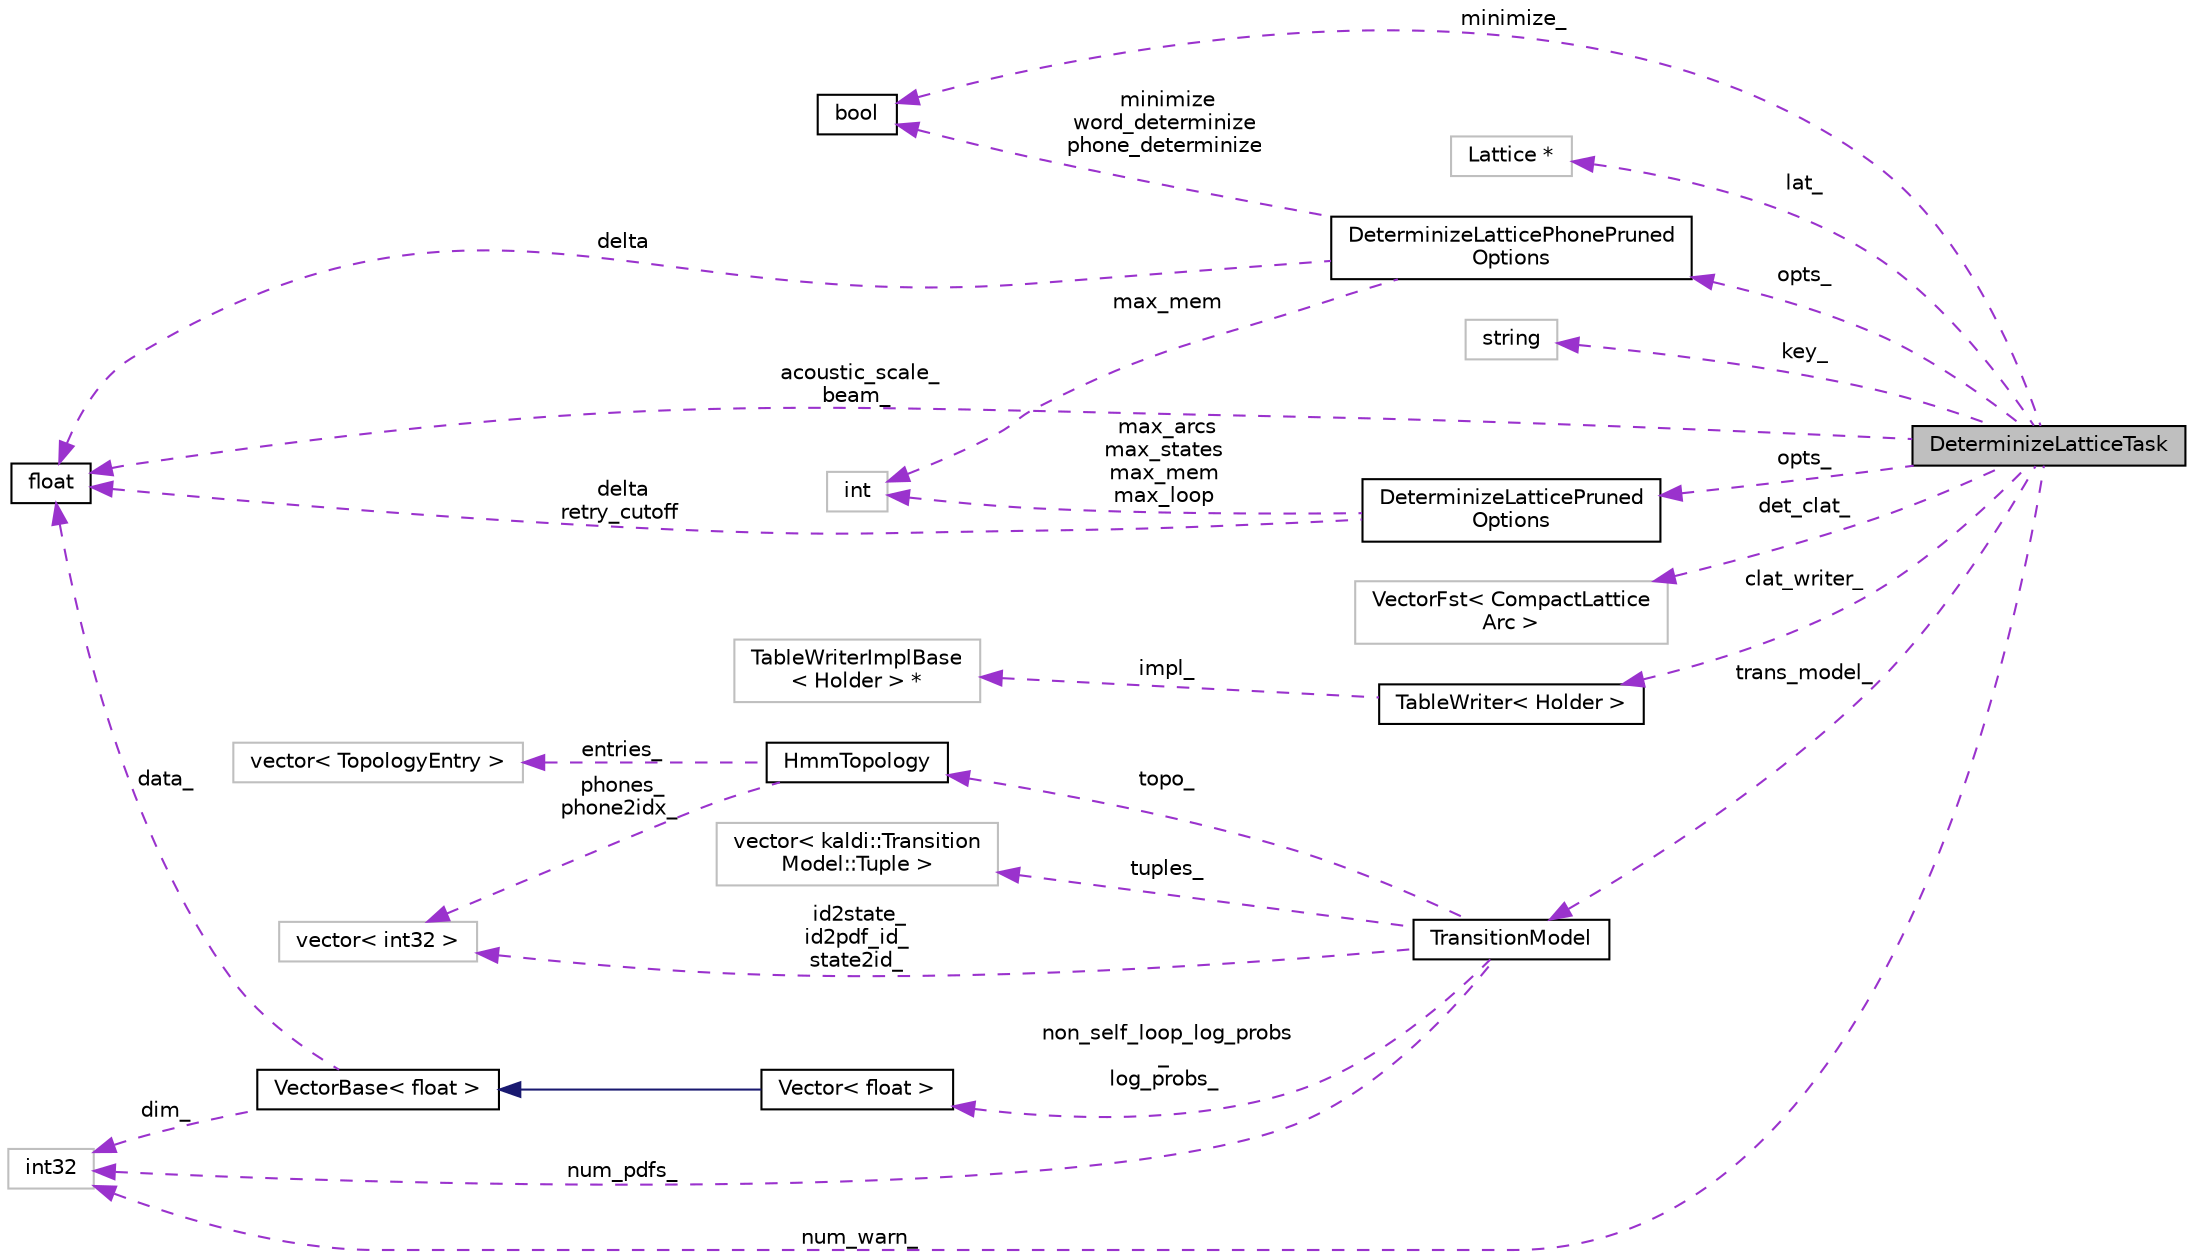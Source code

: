 digraph "DeterminizeLatticeTask"
{
  edge [fontname="Helvetica",fontsize="10",labelfontname="Helvetica",labelfontsize="10"];
  node [fontname="Helvetica",fontsize="10",shape=record];
  rankdir="LR";
  Node1 [label="DeterminizeLatticeTask",height=0.2,width=0.4,color="black", fillcolor="grey75", style="filled", fontcolor="black"];
  Node2 -> Node1 [dir="back",color="darkorchid3",fontsize="10",style="dashed",label=" acoustic_scale_\nbeam_" ,fontname="Helvetica"];
  Node2 [label="float",height=0.2,width=0.4,color="black", fillcolor="white", style="filled",URL="$classfloat.html"];
  Node3 -> Node1 [dir="back",color="darkorchid3",fontsize="10",style="dashed",label=" lat_" ,fontname="Helvetica"];
  Node3 [label="Lattice *",height=0.2,width=0.4,color="grey75", fillcolor="white", style="filled"];
  Node4 -> Node1 [dir="back",color="darkorchid3",fontsize="10",style="dashed",label=" minimize_" ,fontname="Helvetica"];
  Node4 [label="bool",height=0.2,width=0.4,color="black", fillcolor="white", style="filled",URL="$classbool.html"];
  Node5 -> Node1 [dir="back",color="darkorchid3",fontsize="10",style="dashed",label=" key_" ,fontname="Helvetica"];
  Node5 [label="string",height=0.2,width=0.4,color="grey75", fillcolor="white", style="filled"];
  Node6 -> Node1 [dir="back",color="darkorchid3",fontsize="10",style="dashed",label=" opts_" ,fontname="Helvetica"];
  Node6 [label="DeterminizeLatticePhonePruned\lOptions",height=0.2,width=0.4,color="black", fillcolor="white", style="filled",URL="$structfst_1_1DeterminizeLatticePhonePrunedOptions.html"];
  Node2 -> Node6 [dir="back",color="darkorchid3",fontsize="10",style="dashed",label=" delta" ,fontname="Helvetica"];
  Node7 -> Node6 [dir="back",color="darkorchid3",fontsize="10",style="dashed",label=" max_mem" ,fontname="Helvetica"];
  Node7 [label="int",height=0.2,width=0.4,color="grey75", fillcolor="white", style="filled"];
  Node4 -> Node6 [dir="back",color="darkorchid3",fontsize="10",style="dashed",label=" minimize\nword_determinize\nphone_determinize" ,fontname="Helvetica"];
  Node8 -> Node1 [dir="back",color="darkorchid3",fontsize="10",style="dashed",label=" opts_" ,fontname="Helvetica"];
  Node8 [label="DeterminizeLatticePruned\lOptions",height=0.2,width=0.4,color="black", fillcolor="white", style="filled",URL="$structfst_1_1DeterminizeLatticePrunedOptions.html"];
  Node2 -> Node8 [dir="back",color="darkorchid3",fontsize="10",style="dashed",label=" delta\nretry_cutoff" ,fontname="Helvetica"];
  Node7 -> Node8 [dir="back",color="darkorchid3",fontsize="10",style="dashed",label=" max_arcs\nmax_states\nmax_mem\nmax_loop" ,fontname="Helvetica"];
  Node9 -> Node1 [dir="back",color="darkorchid3",fontsize="10",style="dashed",label=" det_clat_" ,fontname="Helvetica"];
  Node9 [label="VectorFst\< CompactLattice\lArc \>",height=0.2,width=0.4,color="grey75", fillcolor="white", style="filled"];
  Node10 -> Node1 [dir="back",color="darkorchid3",fontsize="10",style="dashed",label=" clat_writer_" ,fontname="Helvetica"];
  Node10 [label="TableWriter\< Holder \>",height=0.2,width=0.4,color="black", fillcolor="white", style="filled",URL="$classkaldi_1_1TableWriter.html",tooltip="A templated class for writing objects to an archive or script file; see The Table concept..."];
  Node11 -> Node10 [dir="back",color="darkorchid3",fontsize="10",style="dashed",label=" impl_" ,fontname="Helvetica"];
  Node11 [label="TableWriterImplBase\l\< Holder \> *",height=0.2,width=0.4,color="grey75", fillcolor="white", style="filled"];
  Node12 -> Node1 [dir="back",color="darkorchid3",fontsize="10",style="dashed",label=" num_warn_" ,fontname="Helvetica"];
  Node12 [label="int32",height=0.2,width=0.4,color="grey75", fillcolor="white", style="filled"];
  Node13 -> Node1 [dir="back",color="darkorchid3",fontsize="10",style="dashed",label=" trans_model_" ,fontname="Helvetica"];
  Node13 [label="TransitionModel",height=0.2,width=0.4,color="black", fillcolor="white", style="filled",URL="$classkaldi_1_1TransitionModel.html"];
  Node14 -> Node13 [dir="back",color="darkorchid3",fontsize="10",style="dashed",label=" topo_" ,fontname="Helvetica"];
  Node14 [label="HmmTopology",height=0.2,width=0.4,color="black", fillcolor="white", style="filled",URL="$classkaldi_1_1HmmTopology.html",tooltip="A class for storing topology information for phones. "];
  Node15 -> Node14 [dir="back",color="darkorchid3",fontsize="10",style="dashed",label=" phones_\nphone2idx_" ,fontname="Helvetica"];
  Node15 [label="vector\< int32 \>",height=0.2,width=0.4,color="grey75", fillcolor="white", style="filled"];
  Node16 -> Node14 [dir="back",color="darkorchid3",fontsize="10",style="dashed",label=" entries_" ,fontname="Helvetica"];
  Node16 [label="vector\< TopologyEntry \>",height=0.2,width=0.4,color="grey75", fillcolor="white", style="filled"];
  Node15 -> Node13 [dir="back",color="darkorchid3",fontsize="10",style="dashed",label=" id2state_\nid2pdf_id_\nstate2id_" ,fontname="Helvetica"];
  Node17 -> Node13 [dir="back",color="darkorchid3",fontsize="10",style="dashed",label=" tuples_" ,fontname="Helvetica"];
  Node17 [label="vector\< kaldi::Transition\lModel::Tuple \>",height=0.2,width=0.4,color="grey75", fillcolor="white", style="filled"];
  Node18 -> Node13 [dir="back",color="darkorchid3",fontsize="10",style="dashed",label=" non_self_loop_log_probs\l_\nlog_probs_" ,fontname="Helvetica"];
  Node18 [label="Vector\< float \>",height=0.2,width=0.4,color="black", fillcolor="white", style="filled",URL="$classkaldi_1_1Vector.html"];
  Node19 -> Node18 [dir="back",color="midnightblue",fontsize="10",style="solid",fontname="Helvetica"];
  Node19 [label="VectorBase\< float \>",height=0.2,width=0.4,color="black", fillcolor="white", style="filled",URL="$classkaldi_1_1VectorBase.html"];
  Node2 -> Node19 [dir="back",color="darkorchid3",fontsize="10",style="dashed",label=" data_" ,fontname="Helvetica"];
  Node12 -> Node19 [dir="back",color="darkorchid3",fontsize="10",style="dashed",label=" dim_" ,fontname="Helvetica"];
  Node12 -> Node13 [dir="back",color="darkorchid3",fontsize="10",style="dashed",label=" num_pdfs_" ,fontname="Helvetica"];
}
